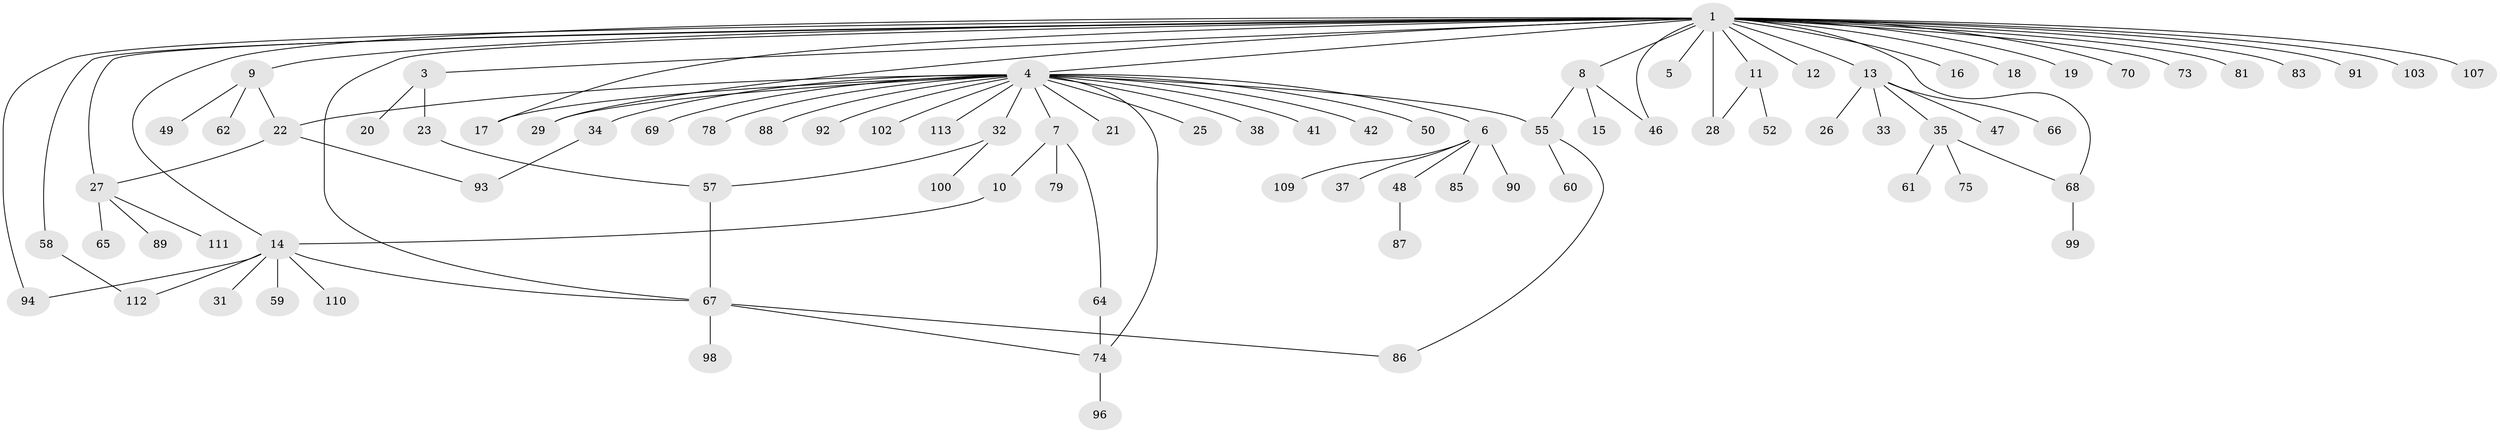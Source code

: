 // Generated by graph-tools (version 1.1) at 2025/51/02/27/25 19:51:55]
// undirected, 85 vertices, 102 edges
graph export_dot {
graph [start="1"]
  node [color=gray90,style=filled];
  1 [super="+2"];
  3 [super="+53"];
  4 [super="+36"];
  5;
  6 [super="+24"];
  7 [super="+80"];
  8 [super="+43"];
  9 [super="+45"];
  10 [super="+114"];
  11;
  12;
  13 [super="+97"];
  14 [super="+40"];
  15 [super="+77"];
  16;
  17;
  18;
  19 [super="+30"];
  20 [super="+39"];
  21;
  22;
  23;
  25 [super="+44"];
  26;
  27 [super="+63"];
  28;
  29;
  31;
  32 [super="+51"];
  33;
  34;
  35 [super="+95"];
  37;
  38 [super="+54"];
  41;
  42;
  46 [super="+105"];
  47;
  48;
  49;
  50 [super="+56"];
  52;
  55;
  57 [super="+82"];
  58;
  59;
  60;
  61 [super="+71"];
  62;
  64;
  65;
  66 [super="+104"];
  67 [super="+72"];
  68 [super="+76"];
  69;
  70;
  73;
  74 [super="+84"];
  75;
  78;
  79;
  81;
  83;
  85;
  86 [super="+101"];
  87 [super="+106"];
  88;
  89;
  90;
  91;
  92;
  93 [super="+108"];
  94;
  96;
  98;
  99;
  100;
  102;
  103;
  107;
  109;
  110;
  111;
  112;
  113;
  1 -- 3;
  1 -- 5;
  1 -- 9;
  1 -- 13;
  1 -- 17;
  1 -- 18;
  1 -- 29;
  1 -- 46 [weight=2];
  1 -- 67;
  1 -- 81;
  1 -- 83;
  1 -- 94;
  1 -- 107;
  1 -- 4;
  1 -- 70;
  1 -- 8;
  1 -- 73;
  1 -- 11;
  1 -- 12;
  1 -- 16;
  1 -- 19;
  1 -- 91;
  1 -- 27;
  1 -- 28;
  1 -- 103;
  1 -- 58;
  1 -- 14;
  1 -- 68;
  3 -- 20;
  3 -- 23;
  4 -- 6;
  4 -- 7;
  4 -- 17;
  4 -- 21;
  4 -- 22;
  4 -- 25;
  4 -- 29;
  4 -- 32;
  4 -- 34;
  4 -- 38;
  4 -- 41;
  4 -- 42;
  4 -- 50;
  4 -- 55;
  4 -- 78;
  4 -- 88;
  4 -- 92;
  4 -- 102;
  4 -- 113;
  4 -- 74;
  4 -- 69;
  6 -- 37;
  6 -- 48;
  6 -- 109;
  6 -- 90;
  6 -- 85;
  7 -- 10;
  7 -- 64;
  7 -- 79;
  8 -- 15;
  8 -- 46;
  8 -- 55;
  9 -- 49;
  9 -- 62;
  9 -- 22;
  10 -- 14;
  11 -- 28;
  11 -- 52;
  13 -- 26;
  13 -- 33;
  13 -- 35;
  13 -- 47;
  13 -- 66;
  14 -- 31;
  14 -- 59;
  14 -- 67;
  14 -- 94;
  14 -- 112;
  14 -- 110;
  22 -- 27;
  22 -- 93;
  23 -- 57;
  27 -- 65;
  27 -- 89;
  27 -- 111;
  32 -- 57;
  32 -- 100;
  34 -- 93;
  35 -- 61;
  35 -- 68;
  35 -- 75;
  48 -- 87;
  55 -- 60;
  55 -- 86;
  57 -- 67;
  58 -- 112;
  64 -- 74;
  67 -- 74;
  67 -- 86;
  67 -- 98;
  68 -- 99;
  74 -- 96;
}
